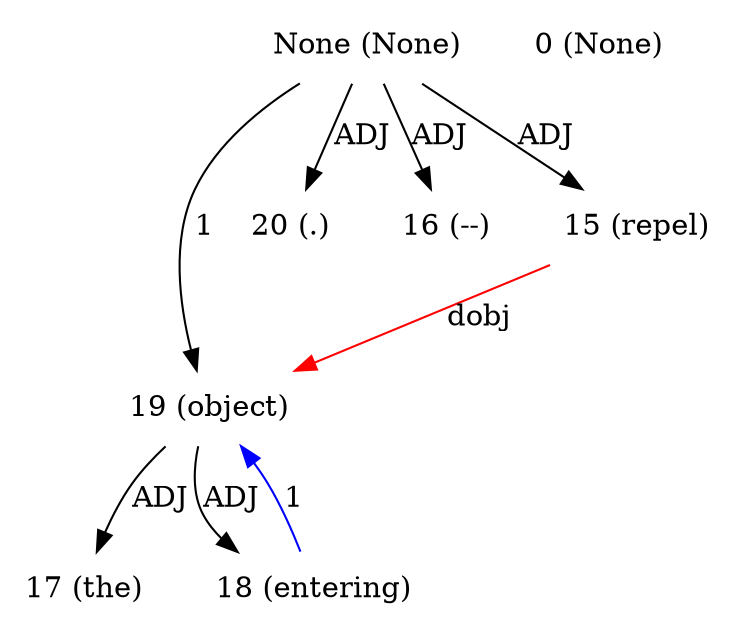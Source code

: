 digraph G{
edge [dir=forward]
node [shape=plaintext]

None [label="None (None)"]
None -> 19 [label="1"]
None -> 20 [label="ADJ"]
None [label="None (None)"]
None -> 16 [label="ADJ"]
None [label="None (None)"]
None -> 15 [label="ADJ"]
0 [label="0 (None)"]
15 [label="15 (repel)"]
16 [label="16 (--)"]
17 [label="17 (the)"]
18 [label="18 (entering)"]
18 -> 19 [label="1", color="blue"]
19 [label="19 (object)"]
19 -> 17 [label="ADJ"]
19 -> 18 [label="ADJ"]
15 -> 19 [label="dobj", color="red"]
20 [label="20 (.)"]
}
